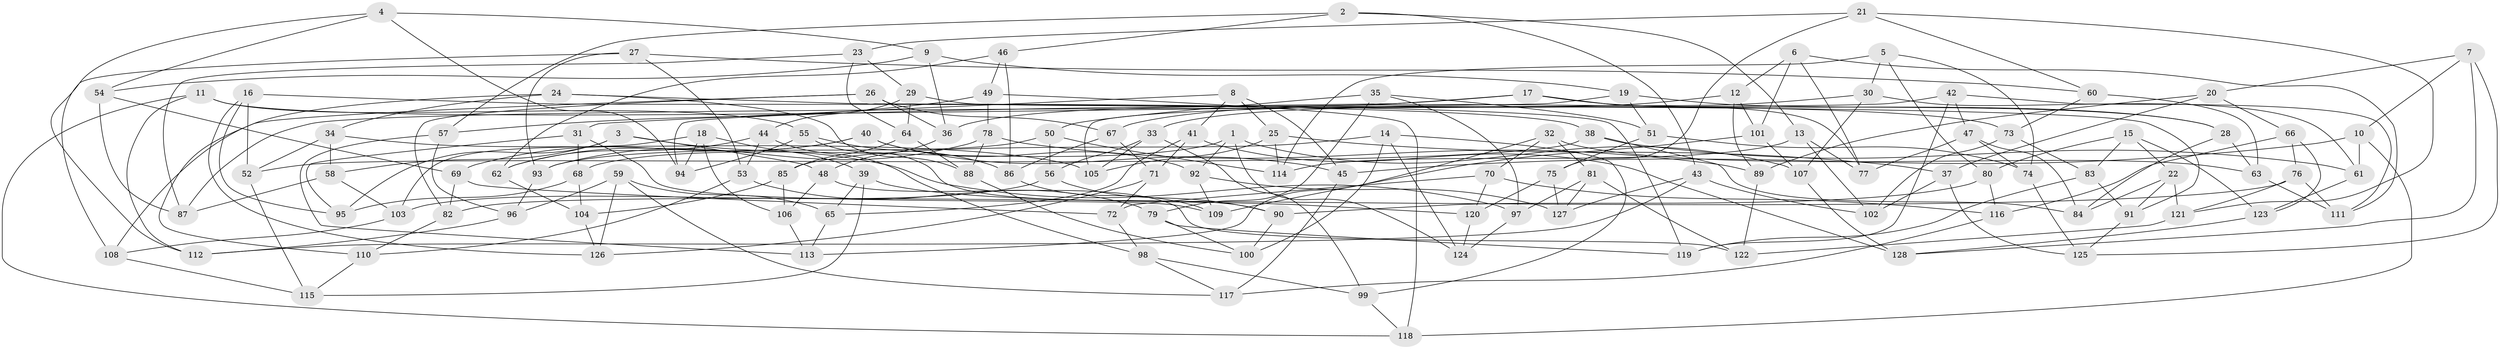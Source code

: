 // coarse degree distribution, {10: 0.05194805194805195, 4: 0.7922077922077922, 9: 0.03896103896103896, 7: 0.03896103896103896, 2: 0.012987012987012988, 12: 0.025974025974025976, 11: 0.025974025974025976, 6: 0.012987012987012988}
// Generated by graph-tools (version 1.1) at 2025/54/03/04/25 22:54:03]
// undirected, 128 vertices, 256 edges
graph export_dot {
  node [color=gray90,style=filled];
  1;
  2;
  3;
  4;
  5;
  6;
  7;
  8;
  9;
  10;
  11;
  12;
  13;
  14;
  15;
  16;
  17;
  18;
  19;
  20;
  21;
  22;
  23;
  24;
  25;
  26;
  27;
  28;
  29;
  30;
  31;
  32;
  33;
  34;
  35;
  36;
  37;
  38;
  39;
  40;
  41;
  42;
  43;
  44;
  45;
  46;
  47;
  48;
  49;
  50;
  51;
  52;
  53;
  54;
  55;
  56;
  57;
  58;
  59;
  60;
  61;
  62;
  63;
  64;
  65;
  66;
  67;
  68;
  69;
  70;
  71;
  72;
  73;
  74;
  75;
  76;
  77;
  78;
  79;
  80;
  81;
  82;
  83;
  84;
  85;
  86;
  87;
  88;
  89;
  90;
  91;
  92;
  93;
  94;
  95;
  96;
  97;
  98;
  99;
  100;
  101;
  102;
  103;
  104;
  105;
  106;
  107;
  108;
  109;
  110;
  111;
  112;
  113;
  114;
  115;
  116;
  117;
  118;
  119;
  120;
  121;
  122;
  123;
  124;
  125;
  126;
  127;
  128;
  1 -- 92;
  1 -- 68;
  1 -- 124;
  1 -- 107;
  2 -- 13;
  2 -- 43;
  2 -- 46;
  2 -- 57;
  3 -- 97;
  3 -- 48;
  3 -- 58;
  3 -- 95;
  4 -- 9;
  4 -- 112;
  4 -- 54;
  4 -- 94;
  5 -- 30;
  5 -- 114;
  5 -- 74;
  5 -- 80;
  6 -- 101;
  6 -- 77;
  6 -- 111;
  6 -- 12;
  7 -- 125;
  7 -- 20;
  7 -- 10;
  7 -- 128;
  8 -- 41;
  8 -- 31;
  8 -- 45;
  8 -- 25;
  9 -- 19;
  9 -- 54;
  9 -- 36;
  10 -- 61;
  10 -- 118;
  10 -- 45;
  11 -- 112;
  11 -- 55;
  11 -- 118;
  11 -- 73;
  12 -- 89;
  12 -- 33;
  12 -- 101;
  13 -- 77;
  13 -- 102;
  13 -- 114;
  14 -- 124;
  14 -- 85;
  14 -- 99;
  14 -- 100;
  15 -- 123;
  15 -- 80;
  15 -- 22;
  15 -- 83;
  16 -- 38;
  16 -- 95;
  16 -- 52;
  16 -- 126;
  17 -- 36;
  17 -- 77;
  17 -- 28;
  17 -- 94;
  18 -- 39;
  18 -- 106;
  18 -- 94;
  18 -- 103;
  19 -- 105;
  19 -- 28;
  19 -- 51;
  20 -- 66;
  20 -- 37;
  20 -- 89;
  21 -- 121;
  21 -- 75;
  21 -- 60;
  21 -- 23;
  22 -- 91;
  22 -- 84;
  22 -- 121;
  23 -- 29;
  23 -- 64;
  23 -- 87;
  24 -- 110;
  24 -- 34;
  24 -- 88;
  24 -- 119;
  25 -- 114;
  25 -- 37;
  25 -- 105;
  26 -- 36;
  26 -- 108;
  26 -- 82;
  26 -- 67;
  27 -- 108;
  27 -- 60;
  27 -- 93;
  27 -- 53;
  28 -- 63;
  28 -- 84;
  29 -- 44;
  29 -- 64;
  29 -- 91;
  30 -- 61;
  30 -- 67;
  30 -- 107;
  31 -- 109;
  31 -- 95;
  31 -- 68;
  32 -- 70;
  32 -- 81;
  32 -- 63;
  32 -- 113;
  33 -- 56;
  33 -- 99;
  33 -- 105;
  34 -- 58;
  34 -- 105;
  34 -- 52;
  35 -- 79;
  35 -- 97;
  35 -- 50;
  35 -- 51;
  36 -- 48;
  37 -- 125;
  37 -- 102;
  38 -- 52;
  38 -- 61;
  38 -- 84;
  39 -- 65;
  39 -- 115;
  39 -- 120;
  40 -- 92;
  40 -- 45;
  40 -- 62;
  40 -- 69;
  41 -- 71;
  41 -- 128;
  41 -- 65;
  42 -- 111;
  42 -- 119;
  42 -- 87;
  42 -- 47;
  43 -- 102;
  43 -- 112;
  43 -- 127;
  44 -- 53;
  44 -- 98;
  44 -- 62;
  45 -- 117;
  46 -- 86;
  46 -- 49;
  46 -- 62;
  47 -- 77;
  47 -- 84;
  47 -- 74;
  48 -- 122;
  48 -- 106;
  49 -- 118;
  49 -- 78;
  49 -- 57;
  50 -- 93;
  50 -- 56;
  50 -- 114;
  51 -- 74;
  51 -- 75;
  52 -- 115;
  53 -- 79;
  53 -- 110;
  54 -- 69;
  54 -- 87;
  55 -- 90;
  55 -- 86;
  55 -- 94;
  56 -- 90;
  56 -- 103;
  57 -- 113;
  57 -- 96;
  58 -- 87;
  58 -- 103;
  59 -- 96;
  59 -- 126;
  59 -- 117;
  59 -- 65;
  60 -- 63;
  60 -- 73;
  61 -- 123;
  62 -- 104;
  63 -- 111;
  64 -- 88;
  64 -- 85;
  65 -- 113;
  66 -- 123;
  66 -- 116;
  66 -- 76;
  67 -- 71;
  67 -- 86;
  68 -- 95;
  68 -- 104;
  69 -- 82;
  69 -- 72;
  70 -- 72;
  70 -- 116;
  70 -- 120;
  71 -- 72;
  71 -- 126;
  72 -- 98;
  73 -- 102;
  73 -- 83;
  74 -- 125;
  75 -- 127;
  75 -- 120;
  76 -- 111;
  76 -- 82;
  76 -- 121;
  78 -- 93;
  78 -- 88;
  78 -- 89;
  79 -- 119;
  79 -- 100;
  80 -- 90;
  80 -- 116;
  81 -- 97;
  81 -- 122;
  81 -- 127;
  82 -- 110;
  83 -- 119;
  83 -- 91;
  85 -- 104;
  85 -- 106;
  86 -- 109;
  88 -- 100;
  89 -- 122;
  90 -- 100;
  91 -- 125;
  92 -- 127;
  92 -- 109;
  93 -- 96;
  96 -- 112;
  97 -- 124;
  98 -- 99;
  98 -- 117;
  99 -- 118;
  101 -- 107;
  101 -- 109;
  103 -- 108;
  104 -- 126;
  106 -- 113;
  107 -- 128;
  108 -- 115;
  110 -- 115;
  116 -- 117;
  120 -- 124;
  121 -- 122;
  123 -- 128;
}

